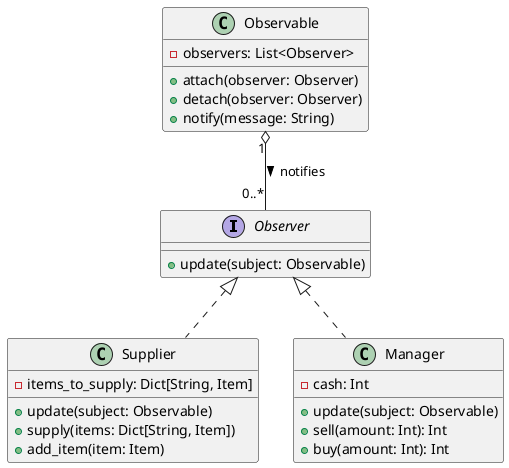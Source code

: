 @startuml

interface Observer {
    +update(subject: Observable)
}

class Observable {
    -observers: List<Observer>
    +attach(observer: Observer)
    +detach(observer: Observer)
    +notify(message: String)
}

class Supplier implements Observer {
    -items_to_supply: Dict[String, Item]
    +update(subject: Observable)
    +supply(items: Dict[String, Item])
    +add_item(item: Item)
}

class Manager implements Observer {
    -cash: Int
    +update(subject: Observable)
    +sell(amount: Int): Int
    +buy(amount: Int): Int
}

Observable "1" o-- "0..*" Observer : notifies >




@enduml
